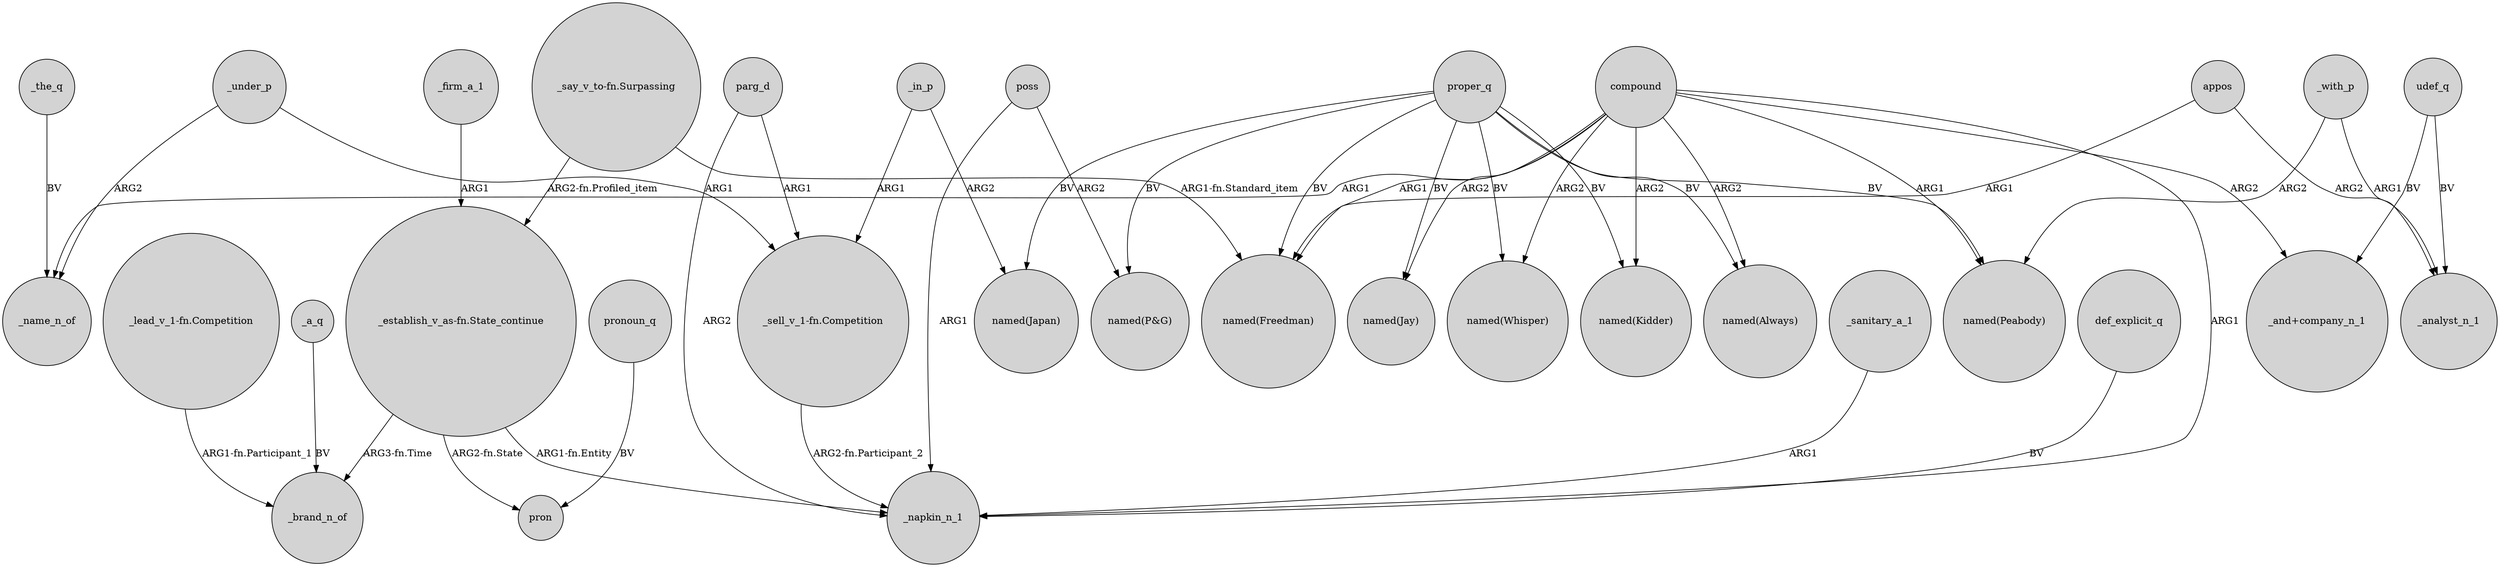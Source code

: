 digraph {
	node [shape=circle style=filled]
	_under_p -> _name_n_of [label=ARG2]
	"_establish_v_as-fn.State_continue" -> _brand_n_of [label="ARG3-fn.Time"]
	"_say_v_to-fn.Surpassing" -> "named(Freedman)" [label="ARG1-fn.Standard_item"]
	_under_p -> "_sell_v_1-fn.Competition" [label=ARG1]
	"_say_v_to-fn.Surpassing" -> "_establish_v_as-fn.State_continue" [label="ARG2-fn.Profiled_item"]
	def_explicit_q -> _napkin_n_1 [label=BV]
	compound -> "named(Peabody)" [label=ARG1]
	proper_q -> "named(Peabody)" [label=BV]
	compound -> "named(Always)" [label=ARG2]
	"_establish_v_as-fn.State_continue" -> pron [label="ARG2-fn.State"]
	compound -> "_and+company_n_1" [label=ARG2]
	_a_q -> _brand_n_of [label=BV]
	proper_q -> "named(Freedman)" [label=BV]
	"_establish_v_as-fn.State_continue" -> _napkin_n_1 [label="ARG1-fn.Entity"]
	udef_q -> _analyst_n_1 [label=BV]
	parg_d -> "_sell_v_1-fn.Competition" [label=ARG1]
	compound -> "named(Freedman)" [label=ARG1]
	_sanitary_a_1 -> _napkin_n_1 [label=ARG1]
	_with_p -> _analyst_n_1 [label=ARG1]
	compound -> _name_n_of [label=ARG1]
	parg_d -> _napkin_n_1 [label=ARG2]
	proper_q -> "named(Jay)" [label=BV]
	"_lead_v_1-fn.Competition" -> _brand_n_of [label="ARG1-fn.Participant_1"]
	pronoun_q -> pron [label=BV]
	"_sell_v_1-fn.Competition" -> _napkin_n_1 [label="ARG2-fn.Participant_2"]
	compound -> "named(Whisper)" [label=ARG2]
	appos -> _analyst_n_1 [label=ARG2]
	compound -> "named(Kidder)" [label=ARG2]
	_firm_a_1 -> "_establish_v_as-fn.State_continue" [label=ARG1]
	proper_q -> "named(P&G)" [label=BV]
	proper_q -> "named(Always)" [label=BV]
	proper_q -> "named(Japan)" [label=BV]
	appos -> "named(Freedman)" [label=ARG1]
	poss -> "named(P&G)" [label=ARG2]
	compound -> "named(Jay)" [label=ARG2]
	_in_p -> "named(Japan)" [label=ARG2]
	_the_q -> _name_n_of [label=BV]
	udef_q -> "_and+company_n_1" [label=BV]
	poss -> _napkin_n_1 [label=ARG1]
	compound -> _napkin_n_1 [label=ARG1]
	proper_q -> "named(Whisper)" [label=BV]
	_with_p -> "named(Peabody)" [label=ARG2]
	_in_p -> "_sell_v_1-fn.Competition" [label=ARG1]
	proper_q -> "named(Kidder)" [label=BV]
}
